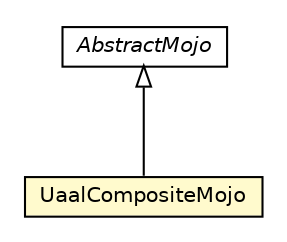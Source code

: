 #!/usr/local/bin/dot
#
# Class diagram 
# Generated by UMLGraph version R5_6-24-gf6e263 (http://www.umlgraph.org/)
#

digraph G {
	edge [fontname="Helvetica",fontsize=10,labelfontname="Helvetica",labelfontsize=10];
	node [fontname="Helvetica",fontsize=10,shape=plaintext];
	nodesep=0.25;
	ranksep=0.5;
	// org.universAAL.maven.UaalCompositeMojo
	c8274957 [label=<<table title="org.universAAL.maven.UaalCompositeMojo" border="0" cellborder="1" cellspacing="0" cellpadding="2" port="p" bgcolor="lemonChiffon" href="./UaalCompositeMojo.html">
		<tr><td><table border="0" cellspacing="0" cellpadding="1">
<tr><td align="center" balign="center"> UaalCompositeMojo </td></tr>
		</table></td></tr>
		</table>>, URL="./UaalCompositeMojo.html", fontname="Helvetica", fontcolor="black", fontsize=10.0];
	//org.universAAL.maven.UaalCompositeMojo extends org.apache.maven.plugin.AbstractMojo
	c8277778:p -> c8274957:p [dir=back,arrowtail=empty];
	// org.apache.maven.plugin.AbstractMojo
	c8277778 [label=<<table title="org.apache.maven.plugin.AbstractMojo" border="0" cellborder="1" cellspacing="0" cellpadding="2" port="p" href="http://java.sun.com/j2se/1.4.2/docs/api/org/apache/maven/plugin/AbstractMojo.html">
		<tr><td><table border="0" cellspacing="0" cellpadding="1">
<tr><td align="center" balign="center"><font face="Helvetica-Oblique"> AbstractMojo </font></td></tr>
		</table></td></tr>
		</table>>, URL="http://java.sun.com/j2se/1.4.2/docs/api/org/apache/maven/plugin/AbstractMojo.html", fontname="Helvetica", fontcolor="black", fontsize=10.0];
}

